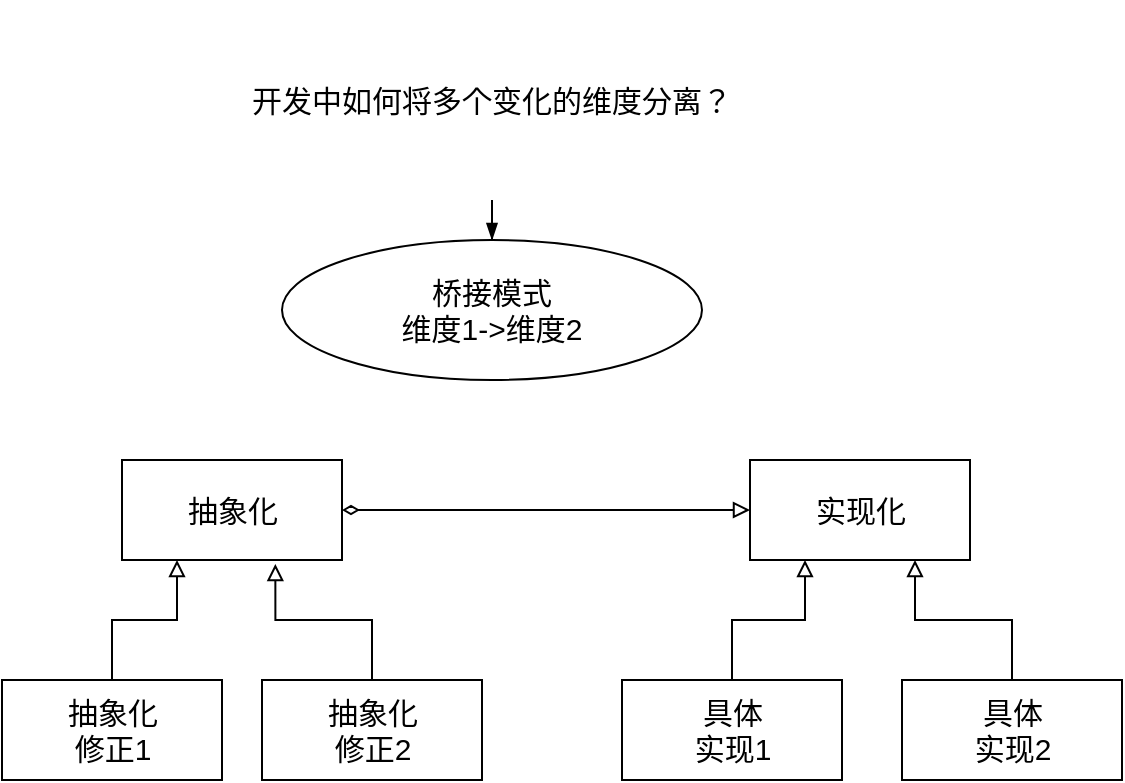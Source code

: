 <mxfile version="20.3.0" type="github">
  <diagram id="r3CuWSpLD6NK1Gz0DVxi" name="第 1 页">
    <mxGraphModel dx="782" dy="436" grid="1" gridSize="10" guides="1" tooltips="1" connect="1" arrows="1" fold="1" page="1" pageScale="1" pageWidth="827" pageHeight="1169" math="0" shadow="0">
      <root>
        <mxCell id="0" />
        <mxCell id="1" parent="0" />
        <mxCell id="2YPaTqIDc-VJyDTXO4vi-4" value="" style="edgeStyle=orthogonalEdgeStyle;rounded=0;orthogonalLoop=1;jettySize=auto;html=1;fontSize=15;endArrow=blockThin;endFill=1;" edge="1" parent="1" source="2YPaTqIDc-VJyDTXO4vi-1" target="2YPaTqIDc-VJyDTXO4vi-3">
          <mxGeometry relative="1" as="geometry" />
        </mxCell>
        <mxCell id="2YPaTqIDc-VJyDTXO4vi-1" value="开发中如何将多个变化的维度分离？" style="text;html=1;strokeColor=none;fillColor=none;align=center;verticalAlign=middle;whiteSpace=wrap;rounded=0;fontSize=15;" vertex="1" parent="1">
          <mxGeometry x="130" y="60" width="310" height="100" as="geometry" />
        </mxCell>
        <mxCell id="2YPaTqIDc-VJyDTXO4vi-3" value="桥接模式&lt;br&gt;维度1-&amp;gt;维度2" style="ellipse;whiteSpace=wrap;html=1;fontSize=15;" vertex="1" parent="1">
          <mxGeometry x="180" y="180" width="210" height="70" as="geometry" />
        </mxCell>
        <mxCell id="2YPaTqIDc-VJyDTXO4vi-11" style="edgeStyle=orthogonalEdgeStyle;rounded=0;orthogonalLoop=1;jettySize=auto;html=1;fontSize=15;endArrow=block;endFill=0;startArrow=diamondThin;startFill=0;" edge="1" parent="1" source="2YPaTqIDc-VJyDTXO4vi-6" target="2YPaTqIDc-VJyDTXO4vi-12">
          <mxGeometry relative="1" as="geometry">
            <mxPoint x="420" y="315" as="targetPoint" />
          </mxGeometry>
        </mxCell>
        <mxCell id="2YPaTqIDc-VJyDTXO4vi-6" value="抽象化" style="html=1;fontSize=15;" vertex="1" parent="1">
          <mxGeometry x="100" y="290" width="110" height="50" as="geometry" />
        </mxCell>
        <mxCell id="2YPaTqIDc-VJyDTXO4vi-8" style="edgeStyle=orthogonalEdgeStyle;rounded=0;orthogonalLoop=1;jettySize=auto;html=1;entryX=0.25;entryY=1;entryDx=0;entryDy=0;fontSize=15;endArrow=block;endFill=0;" edge="1" parent="1" source="2YPaTqIDc-VJyDTXO4vi-7" target="2YPaTqIDc-VJyDTXO4vi-6">
          <mxGeometry relative="1" as="geometry" />
        </mxCell>
        <mxCell id="2YPaTqIDc-VJyDTXO4vi-7" value="抽象化&lt;br&gt;修正1" style="html=1;fontSize=15;" vertex="1" parent="1">
          <mxGeometry x="40" y="400" width="110" height="50" as="geometry" />
        </mxCell>
        <mxCell id="2YPaTqIDc-VJyDTXO4vi-10" style="edgeStyle=orthogonalEdgeStyle;rounded=0;orthogonalLoop=1;jettySize=auto;html=1;entryX=0.697;entryY=1.04;entryDx=0;entryDy=0;entryPerimeter=0;fontSize=15;endArrow=block;endFill=0;" edge="1" parent="1" source="2YPaTqIDc-VJyDTXO4vi-9" target="2YPaTqIDc-VJyDTXO4vi-6">
          <mxGeometry relative="1" as="geometry" />
        </mxCell>
        <mxCell id="2YPaTqIDc-VJyDTXO4vi-9" value="抽象化&lt;br&gt;修正2" style="html=1;fontSize=15;" vertex="1" parent="1">
          <mxGeometry x="170" y="400" width="110" height="50" as="geometry" />
        </mxCell>
        <mxCell id="2YPaTqIDc-VJyDTXO4vi-12" value="实现化" style="html=1;fontSize=15;" vertex="1" parent="1">
          <mxGeometry x="414" y="290" width="110" height="50" as="geometry" />
        </mxCell>
        <mxCell id="2YPaTqIDc-VJyDTXO4vi-15" style="edgeStyle=orthogonalEdgeStyle;rounded=0;orthogonalLoop=1;jettySize=auto;html=1;entryX=0.25;entryY=1;entryDx=0;entryDy=0;fontSize=15;startArrow=none;startFill=0;endArrow=block;endFill=0;" edge="1" parent="1" source="2YPaTqIDc-VJyDTXO4vi-13" target="2YPaTqIDc-VJyDTXO4vi-12">
          <mxGeometry relative="1" as="geometry" />
        </mxCell>
        <mxCell id="2YPaTqIDc-VJyDTXO4vi-13" value="具体&lt;br&gt;实现1" style="html=1;fontSize=15;" vertex="1" parent="1">
          <mxGeometry x="350" y="400" width="110" height="50" as="geometry" />
        </mxCell>
        <mxCell id="2YPaTqIDc-VJyDTXO4vi-16" style="edgeStyle=orthogonalEdgeStyle;rounded=0;orthogonalLoop=1;jettySize=auto;html=1;entryX=0.75;entryY=1;entryDx=0;entryDy=0;fontSize=15;startArrow=none;startFill=0;endArrow=block;endFill=0;" edge="1" parent="1" source="2YPaTqIDc-VJyDTXO4vi-14" target="2YPaTqIDc-VJyDTXO4vi-12">
          <mxGeometry relative="1" as="geometry" />
        </mxCell>
        <mxCell id="2YPaTqIDc-VJyDTXO4vi-14" value="具体&lt;br&gt;实现2" style="html=1;fontSize=15;" vertex="1" parent="1">
          <mxGeometry x="490" y="400" width="110" height="50" as="geometry" />
        </mxCell>
      </root>
    </mxGraphModel>
  </diagram>
</mxfile>
